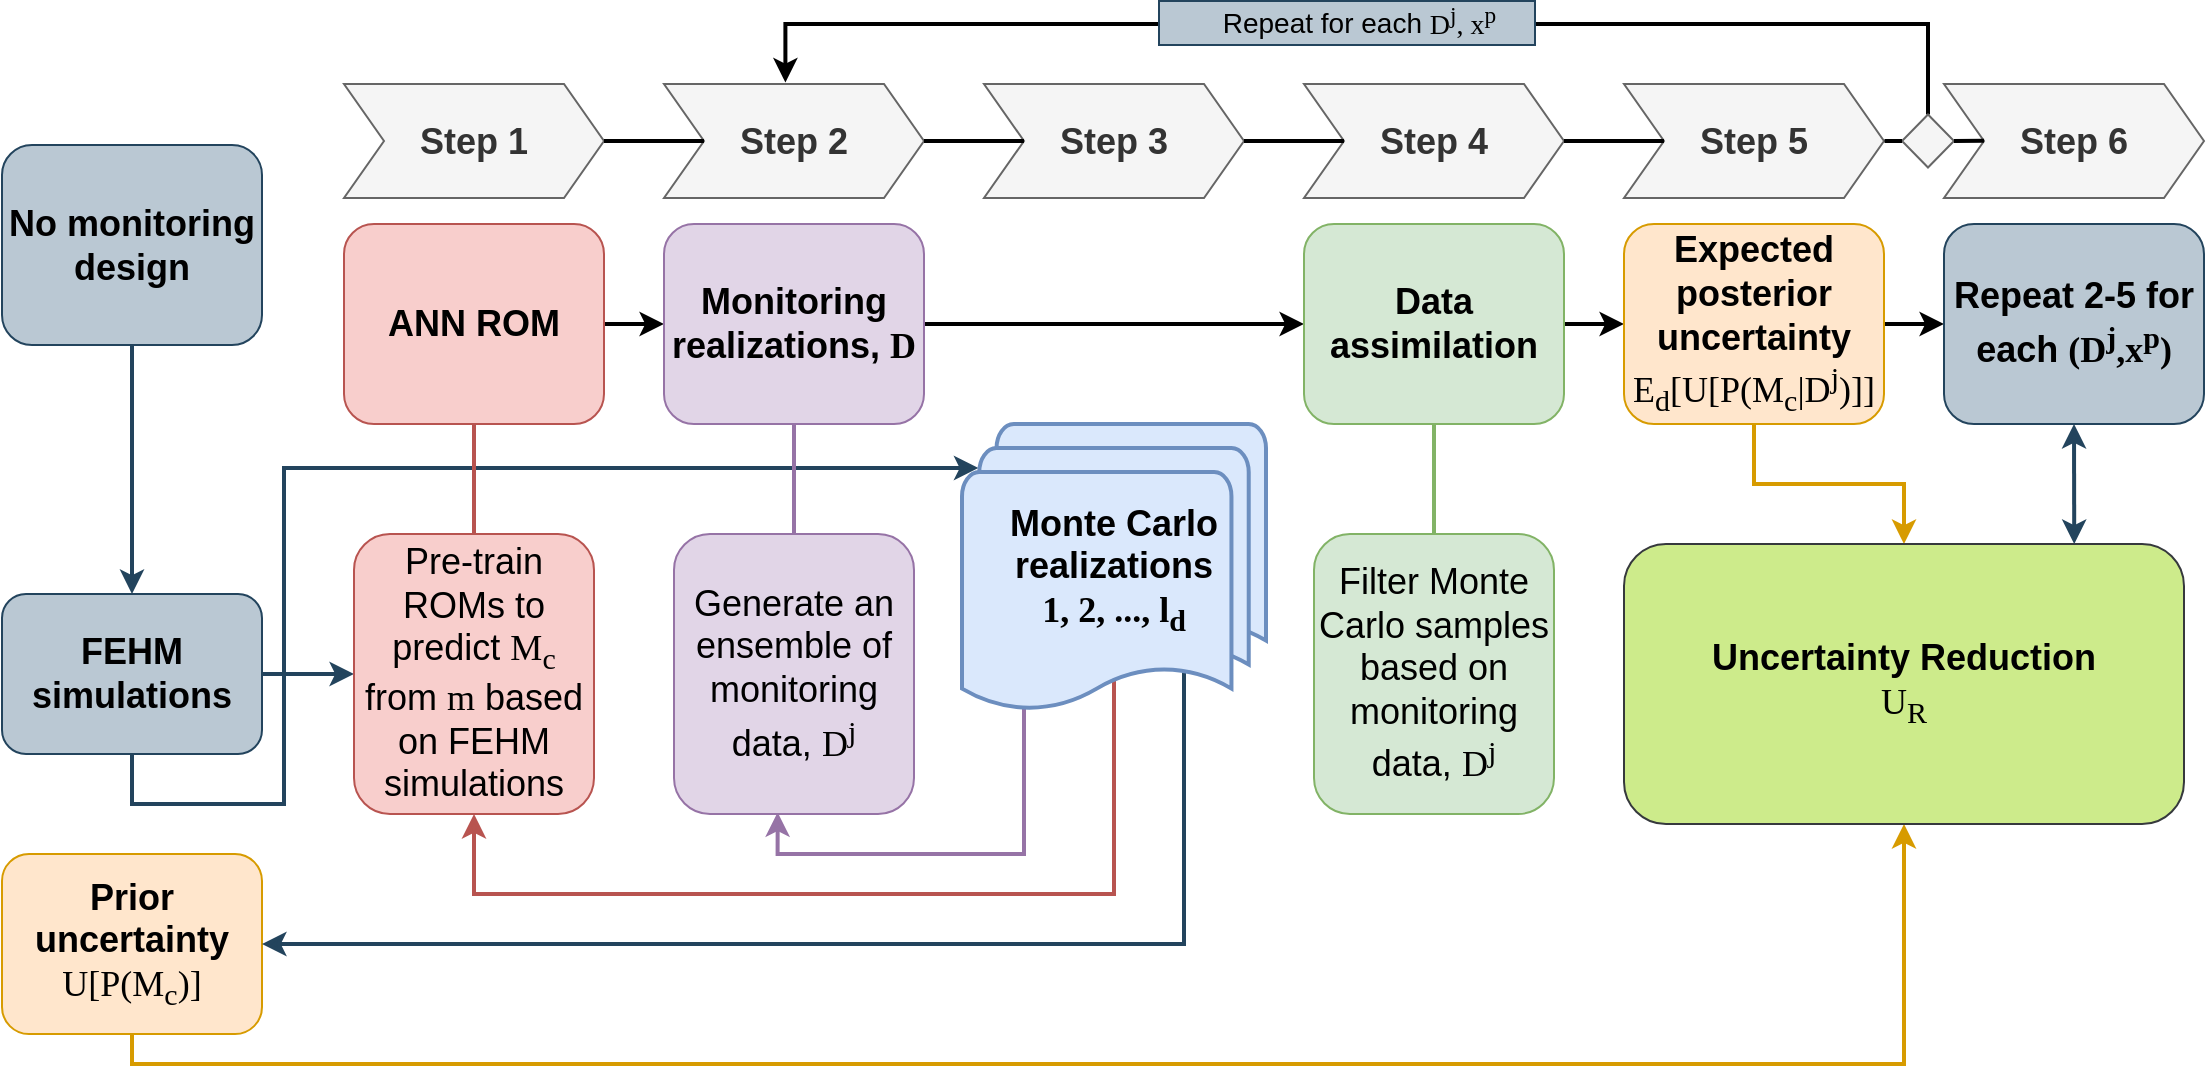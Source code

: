 <mxfile version="21.6.6" type="device" pages="2">
  <diagram name="Page-1" id="VRzMmlVR9n4cO8AVNFfp">
    <mxGraphModel dx="1156" dy="802" grid="1" gridSize="10" guides="1" tooltips="1" connect="1" arrows="1" fold="1" page="1" pageScale="1" pageWidth="850" pageHeight="1100" math="0" shadow="0">
      <root>
        <mxCell id="0" />
        <mxCell id="1" parent="0" />
        <mxCell id="aoP2i6qUosu2Ei9DeixX-9" value="Step 1" style="shape=step;perimeter=stepPerimeter;fixedSize=1;points=[];whiteSpace=wrap;html=1;fontStyle=1;fontSize=18;fillColor=#f5f5f5;fontColor=#333333;strokeColor=#666666;align=center;verticalAlign=middle;labelBackgroundColor=none;labelBorderColor=none;" vertex="1" parent="1">
          <mxGeometry x="240" y="210" width="130" height="57" as="geometry" />
        </mxCell>
        <mxCell id="aoP2i6qUosu2Ei9DeixX-10" value="Step 2" style="shape=step;perimeter=stepPerimeter;fixedSize=1;points=[];whiteSpace=wrap;html=1;fontStyle=1;fontSize=18;fillColor=#f5f5f5;fontColor=#333333;strokeColor=#666666;align=center;verticalAlign=middle;labelBackgroundColor=none;labelBorderColor=none;" vertex="1" parent="1">
          <mxGeometry x="400" y="210" width="130" height="57" as="geometry" />
        </mxCell>
        <mxCell id="aoP2i6qUosu2Ei9DeixX-11" value="Step 3" style="shape=step;perimeter=stepPerimeter;fixedSize=1;points=[];whiteSpace=wrap;html=1;fontStyle=1;fontSize=18;fillColor=#f5f5f5;fontColor=#333333;strokeColor=#666666;align=center;verticalAlign=middle;labelBackgroundColor=none;labelBorderColor=none;" vertex="1" parent="1">
          <mxGeometry x="560" y="210" width="130" height="57" as="geometry" />
        </mxCell>
        <mxCell id="aoP2i6qUosu2Ei9DeixX-12" value="Step 4" style="shape=step;perimeter=stepPerimeter;fixedSize=1;points=[];whiteSpace=wrap;html=1;fontStyle=1;fontSize=18;fillColor=#f5f5f5;fontColor=#333333;strokeColor=#666666;align=center;verticalAlign=middle;labelBackgroundColor=none;labelBorderColor=none;" vertex="1" parent="1">
          <mxGeometry x="720" y="210" width="130" height="57" as="geometry" />
        </mxCell>
        <mxCell id="aoP2i6qUosu2Ei9DeixX-13" value="Step 5" style="shape=step;perimeter=stepPerimeter;fixedSize=1;points=[];whiteSpace=wrap;html=1;fontStyle=1;fontSize=18;fillColor=#f5f5f5;fontColor=#333333;strokeColor=#666666;align=center;verticalAlign=middle;labelBackgroundColor=none;labelBorderColor=none;" vertex="1" parent="1">
          <mxGeometry x="880" y="210" width="130" height="57" as="geometry" />
        </mxCell>
        <mxCell id="aoP2i6qUosu2Ei9DeixX-14" value="Step 6" style="shape=step;perimeter=stepPerimeter;fixedSize=1;points=[];whiteSpace=wrap;html=1;fontStyle=1;fontSize=18;fillColor=#f5f5f5;fontColor=#333333;strokeColor=#666666;align=center;verticalAlign=middle;labelBackgroundColor=none;labelBorderColor=none;" vertex="1" parent="1">
          <mxGeometry x="1040" y="210" width="130" height="57" as="geometry" />
        </mxCell>
        <mxCell id="aoP2i6qUosu2Ei9DeixX-30" style="edgeStyle=orthogonalEdgeStyle;rounded=0;orthogonalLoop=1;jettySize=auto;html=1;exitX=0.5;exitY=1;exitDx=0;exitDy=0;entryX=0.5;entryY=0;entryDx=0;entryDy=0;strokeWidth=2;fillColor=#bac8d3;strokeColor=#23445d;align=center;verticalAlign=middle;labelBackgroundColor=none;labelBorderColor=none;" edge="1" parent="1" source="aoP2i6qUosu2Ei9DeixX-16" target="aoP2i6qUosu2Ei9DeixX-27">
          <mxGeometry relative="1" as="geometry" />
        </mxCell>
        <mxCell id="aoP2i6qUosu2Ei9DeixX-16" value="No monitoring design" style="rounded=1;whiteSpace=wrap;html=1;fontSize=18;fillColor=#bac8d3;strokeColor=#23445d;fontStyle=1;align=center;verticalAlign=middle;labelBackgroundColor=none;labelBorderColor=none;" vertex="1" parent="1">
          <mxGeometry x="69" y="240.5" width="130" height="100" as="geometry" />
        </mxCell>
        <mxCell id="aoP2i6qUosu2Ei9DeixX-23" style="edgeStyle=orthogonalEdgeStyle;rounded=0;orthogonalLoop=1;jettySize=auto;html=1;exitX=1;exitY=0.5;exitDx=0;exitDy=0;entryX=0;entryY=0.5;entryDx=0;entryDy=0;strokeWidth=2;align=center;verticalAlign=middle;labelBackgroundColor=none;labelBorderColor=none;" edge="1" parent="1" source="aoP2i6qUosu2Ei9DeixX-18" target="aoP2i6qUosu2Ei9DeixX-19">
          <mxGeometry relative="1" as="geometry" />
        </mxCell>
        <mxCell id="aoP2i6qUosu2Ei9DeixX-18" value="ANN ROM" style="rounded=1;whiteSpace=wrap;html=1;fontSize=18;fillColor=#f8cecc;strokeColor=#b85450;fontStyle=1;align=center;verticalAlign=middle;labelBackgroundColor=none;labelBorderColor=none;" vertex="1" parent="1">
          <mxGeometry x="240" y="280" width="130" height="100" as="geometry" />
        </mxCell>
        <mxCell id="aoP2i6qUosu2Ei9DeixX-24" style="edgeStyle=orthogonalEdgeStyle;rounded=0;orthogonalLoop=1;jettySize=auto;html=1;exitX=1;exitY=0.5;exitDx=0;exitDy=0;entryX=0;entryY=0.5;entryDx=0;entryDy=0;strokeWidth=2;align=center;verticalAlign=middle;labelBackgroundColor=none;labelBorderColor=none;" edge="1" parent="1" source="aoP2i6qUosu2Ei9DeixX-19" target="aoP2i6qUosu2Ei9DeixX-20">
          <mxGeometry relative="1" as="geometry" />
        </mxCell>
        <mxCell id="aoP2i6qUosu2Ei9DeixX-19" value="Monitoring realizations, &lt;font face=&quot;Garamond&quot;&gt;D&lt;/font&gt;" style="rounded=1;whiteSpace=wrap;html=1;fontSize=18;fillColor=#e1d5e7;strokeColor=#9673a6;fontStyle=1;align=center;verticalAlign=middle;labelBackgroundColor=none;labelBorderColor=none;" vertex="1" parent="1">
          <mxGeometry x="400" y="280" width="130" height="100" as="geometry" />
        </mxCell>
        <mxCell id="aoP2i6qUosu2Ei9DeixX-25" style="edgeStyle=orthogonalEdgeStyle;rounded=0;orthogonalLoop=1;jettySize=auto;html=1;exitX=1;exitY=0.5;exitDx=0;exitDy=0;entryX=0;entryY=0.5;entryDx=0;entryDy=0;strokeWidth=2;align=center;verticalAlign=middle;labelBackgroundColor=none;labelBorderColor=none;" edge="1" parent="1" source="aoP2i6qUosu2Ei9DeixX-20" target="aoP2i6qUosu2Ei9DeixX-21">
          <mxGeometry relative="1" as="geometry" />
        </mxCell>
        <mxCell id="aoP2i6qUosu2Ei9DeixX-20" value="Data assimilation" style="rounded=1;whiteSpace=wrap;html=1;fontSize=18;fillColor=#d5e8d4;strokeColor=#82b366;fontStyle=1;align=center;verticalAlign=middle;labelBackgroundColor=none;labelBorderColor=none;" vertex="1" parent="1">
          <mxGeometry x="720" y="280" width="130" height="100" as="geometry" />
        </mxCell>
        <mxCell id="aoP2i6qUosu2Ei9DeixX-26" style="edgeStyle=orthogonalEdgeStyle;rounded=0;orthogonalLoop=1;jettySize=auto;html=1;exitX=1;exitY=0.5;exitDx=0;exitDy=0;entryX=0;entryY=0.5;entryDx=0;entryDy=0;strokeWidth=2;align=center;verticalAlign=middle;labelBackgroundColor=none;labelBorderColor=none;" edge="1" parent="1" source="aoP2i6qUosu2Ei9DeixX-21" target="aoP2i6qUosu2Ei9DeixX-22">
          <mxGeometry relative="1" as="geometry" />
        </mxCell>
        <mxCell id="aoP2i6qUosu2Ei9DeixX-38" style="edgeStyle=orthogonalEdgeStyle;rounded=0;orthogonalLoop=1;jettySize=auto;html=1;exitX=0.5;exitY=1;exitDx=0;exitDy=0;entryX=0.5;entryY=0;entryDx=0;entryDy=0;strokeWidth=2;fillColor=#ffe6cc;strokeColor=#d79b00;align=center;verticalAlign=middle;labelBackgroundColor=none;labelBorderColor=none;" edge="1" parent="1" source="aoP2i6qUosu2Ei9DeixX-21" target="aoP2i6qUosu2Ei9DeixX-29">
          <mxGeometry relative="1" as="geometry">
            <mxPoint x="945" y="415" as="sourcePoint" />
          </mxGeometry>
        </mxCell>
        <mxCell id="aoP2i6qUosu2Ei9DeixX-21" value="Expected posterior uncertainty&lt;br&gt;&lt;span style=&quot;font-weight: normal;&quot;&gt;&lt;font face=&quot;Garamond&quot;&gt;E&lt;sub&gt;d&lt;/sub&gt;[U[P(M&lt;sub&gt;c&lt;/sub&gt;|D&lt;sup&gt;j&lt;/sup&gt;)]]&lt;/font&gt;&lt;/span&gt;" style="rounded=1;whiteSpace=wrap;html=1;fontSize=18;fillColor=#ffe6cc;strokeColor=#d79b00;fontStyle=1;align=center;verticalAlign=middle;labelBackgroundColor=none;labelBorderColor=none;" vertex="1" parent="1">
          <mxGeometry x="880" y="280" width="130" height="100" as="geometry" />
        </mxCell>
        <mxCell id="aoP2i6qUosu2Ei9DeixX-22" value="Repeat 2-5 for each &lt;font face=&quot;Garamond&quot;&gt;(D&lt;sup&gt;j&lt;/sup&gt;,x&lt;sup&gt;p&lt;/sup&gt;)&lt;/font&gt;" style="rounded=1;whiteSpace=wrap;html=1;fontSize=18;fillColor=#bac8d3;strokeColor=#23445d;fontStyle=1;align=center;verticalAlign=middle;labelBackgroundColor=none;labelBorderColor=none;" vertex="1" parent="1">
          <mxGeometry x="1040" y="280" width="130" height="100" as="geometry" />
        </mxCell>
        <mxCell id="aoP2i6qUosu2Ei9DeixX-67" style="edgeStyle=orthogonalEdgeStyle;rounded=0;orthogonalLoop=1;jettySize=auto;html=1;exitX=0.5;exitY=1;exitDx=0;exitDy=0;strokeWidth=2;fillColor=#bac8d3;strokeColor=#23445d;entryX=0.054;entryY=0.152;entryDx=0;entryDy=0;entryPerimeter=0;" edge="1" parent="1" source="aoP2i6qUosu2Ei9DeixX-27" target="aoP2i6qUosu2Ei9DeixX-31">
          <mxGeometry relative="1" as="geometry">
            <Array as="points">
              <mxPoint x="134" y="570" />
              <mxPoint x="210" y="570" />
              <mxPoint x="210" y="402" />
            </Array>
          </mxGeometry>
        </mxCell>
        <mxCell id="aoP2i6qUosu2Ei9DeixX-49" style="edgeStyle=orthogonalEdgeStyle;rounded=0;orthogonalLoop=1;jettySize=auto;html=1;exitX=1;exitY=0.5;exitDx=0;exitDy=0;entryX=0;entryY=0.5;entryDx=0;entryDy=0;strokeWidth=2;fillColor=#bac8d3;strokeColor=#23445d;align=center;verticalAlign=middle;labelBackgroundColor=none;labelBorderColor=none;" edge="1" parent="1" source="aoP2i6qUosu2Ei9DeixX-27" target="aoP2i6qUosu2Ei9DeixX-32">
          <mxGeometry relative="1" as="geometry" />
        </mxCell>
        <mxCell id="aoP2i6qUosu2Ei9DeixX-27" value="FEHM simulations" style="rounded=1;whiteSpace=wrap;html=1;fontSize=18;fillColor=#bac8d3;strokeColor=#23445d;fontStyle=1;align=center;verticalAlign=middle;labelBackgroundColor=none;labelBorderColor=none;" vertex="1" parent="1">
          <mxGeometry x="69" y="465" width="130" height="80" as="geometry" />
        </mxCell>
        <mxCell id="aoP2i6qUosu2Ei9DeixX-62" style="edgeStyle=orthogonalEdgeStyle;rounded=0;orthogonalLoop=1;jettySize=auto;html=1;exitX=0.5;exitY=1;exitDx=0;exitDy=0;entryX=0.5;entryY=1;entryDx=0;entryDy=0;fillColor=#ffe6cc;strokeColor=#d79b00;strokeWidth=2;" edge="1" parent="1" source="aoP2i6qUosu2Ei9DeixX-28" target="aoP2i6qUosu2Ei9DeixX-29">
          <mxGeometry relative="1" as="geometry">
            <Array as="points">
              <mxPoint x="134" y="700" />
              <mxPoint x="1020" y="700" />
            </Array>
          </mxGeometry>
        </mxCell>
        <mxCell id="aoP2i6qUosu2Ei9DeixX-28" value="Prior uncertainty&lt;br&gt;&lt;span style=&quot;font-weight: normal;&quot;&gt;&lt;font face=&quot;Garamond&quot;&gt;U[P(M&lt;sub&gt;c&lt;/sub&gt;)]&lt;/font&gt;&lt;/span&gt;" style="rounded=1;whiteSpace=wrap;html=1;fontSize=18;fillColor=#ffe6cc;strokeColor=#d79b00;fontStyle=1;align=center;verticalAlign=middle;labelBackgroundColor=none;labelBorderColor=none;" vertex="1" parent="1">
          <mxGeometry x="69" y="595" width="130" height="90" as="geometry" />
        </mxCell>
        <mxCell id="aoP2i6qUosu2Ei9DeixX-29" value="Uncertainty Reduction&lt;br&gt;&lt;span style=&quot;font-weight: normal;&quot;&gt;&lt;font face=&quot;Garamond&quot;&gt;U&lt;sub&gt;R&lt;/sub&gt;&lt;/font&gt;&lt;/span&gt;" style="rounded=1;whiteSpace=wrap;html=1;fontSize=18;fillColor=#cdeb8b;strokeColor=#36393d;fontStyle=1;align=center;verticalAlign=middle;labelBackgroundColor=none;labelBorderColor=none;" vertex="1" parent="1">
          <mxGeometry x="880" y="440" width="280" height="140" as="geometry" />
        </mxCell>
        <mxCell id="aoP2i6qUosu2Ei9DeixX-55" style="edgeStyle=orthogonalEdgeStyle;rounded=0;orthogonalLoop=1;jettySize=auto;html=1;exitX=0.5;exitY=0.88;exitDx=0;exitDy=0;exitPerimeter=0;strokeWidth=2;fillColor=#bac8d3;strokeColor=#23445d;align=center;verticalAlign=middle;labelBackgroundColor=none;labelBorderColor=none;entryX=1;entryY=0.5;entryDx=0;entryDy=0;" edge="1" parent="1" source="aoP2i6qUosu2Ei9DeixX-31" target="aoP2i6qUosu2Ei9DeixX-28">
          <mxGeometry relative="1" as="geometry">
            <mxPoint x="210" y="615" as="targetPoint" />
            <Array as="points">
              <mxPoint x="625" y="490" />
              <mxPoint x="660" y="490" />
              <mxPoint x="660" y="640" />
            </Array>
          </mxGeometry>
        </mxCell>
        <mxCell id="aoP2i6qUosu2Ei9DeixX-64" style="edgeStyle=orthogonalEdgeStyle;rounded=0;orthogonalLoop=1;jettySize=auto;html=1;exitX=0.5;exitY=0.88;exitDx=0;exitDy=0;exitPerimeter=0;entryX=0.5;entryY=1;entryDx=0;entryDy=0;fillColor=#f8cecc;strokeColor=#b85450;strokeWidth=2;" edge="1" parent="1" source="aoP2i6qUosu2Ei9DeixX-31" target="aoP2i6qUosu2Ei9DeixX-32">
          <mxGeometry relative="1" as="geometry">
            <Array as="points">
              <mxPoint x="625" y="615" />
              <mxPoint x="305" y="615" />
            </Array>
          </mxGeometry>
        </mxCell>
        <mxCell id="aoP2i6qUosu2Ei9DeixX-74" style="edgeStyle=orthogonalEdgeStyle;rounded=0;orthogonalLoop=1;jettySize=auto;html=1;exitX=0.5;exitY=0.88;exitDx=0;exitDy=0;exitPerimeter=0;entryX=0.432;entryY=0.994;entryDx=0;entryDy=0;entryPerimeter=0;strokeWidth=2;fillColor=#e1d5e7;strokeColor=#9673a6;" edge="1" parent="1" source="aoP2i6qUosu2Ei9DeixX-31" target="aoP2i6qUosu2Ei9DeixX-33">
          <mxGeometry relative="1" as="geometry">
            <Array as="points">
              <mxPoint x="580" y="508" />
              <mxPoint x="580" y="595" />
              <mxPoint x="457" y="595" />
            </Array>
          </mxGeometry>
        </mxCell>
        <mxCell id="aoP2i6qUosu2Ei9DeixX-31" value="Monte Carlo realizations&lt;br style=&quot;font-size: 18px;&quot;&gt;&lt;font face=&quot;Garamond&quot;&gt;1, 2, ..., l&lt;sub&gt;d&lt;/sub&gt;&lt;/font&gt;" style="strokeWidth=2;html=1;shape=mxgraph.flowchart.multi-document;whiteSpace=wrap;fillColor=#dae8fc;strokeColor=#6c8ebf;fontStyle=1;fontSize=18;align=center;verticalAlign=middle;labelBackgroundColor=none;labelBorderColor=none;" vertex="1" parent="1">
          <mxGeometry x="549" y="380" width="152" height="145" as="geometry" />
        </mxCell>
        <mxCell id="aoP2i6qUosu2Ei9DeixX-32" value="Pre-train ROMs to predict &lt;font face=&quot;Garamond&quot;&gt;M&lt;sub&gt;c&lt;/sub&gt;&lt;/font&gt; from &lt;font face=&quot;Garamond&quot;&gt;m&lt;/font&gt; based on FEHM simulations" style="rounded=1;whiteSpace=wrap;html=1;fontSize=18;fillColor=#f8cecc;strokeColor=#b85450;fontStyle=0;align=center;verticalAlign=middle;labelBackgroundColor=none;labelBorderColor=none;" vertex="1" parent="1">
          <mxGeometry x="245" y="435" width="120" height="140" as="geometry" />
        </mxCell>
        <mxCell id="aoP2i6qUosu2Ei9DeixX-33" value="Generate an ensemble of monitoring data, &lt;font face=&quot;Garamond&quot;&gt;D&lt;sup&gt;j&lt;/sup&gt;&lt;/font&gt;" style="rounded=1;whiteSpace=wrap;html=1;fontSize=18;fillColor=#e1d5e7;strokeColor=#9673a6;fontStyle=0;align=center;verticalAlign=middle;labelBackgroundColor=none;labelBorderColor=none;" vertex="1" parent="1">
          <mxGeometry x="405" y="435" width="120" height="140" as="geometry" />
        </mxCell>
        <mxCell id="aoP2i6qUosu2Ei9DeixX-34" value="Filter Monte Carlo samples based on monitoring data, &lt;font face=&quot;Garamond&quot;&gt;D&lt;sup&gt;j&lt;/sup&gt;&lt;/font&gt;" style="rounded=1;whiteSpace=wrap;html=1;fontSize=18;fillColor=#d5e8d4;strokeColor=#82b366;fontStyle=0;align=center;verticalAlign=middle;labelBackgroundColor=none;labelBorderColor=none;" vertex="1" parent="1">
          <mxGeometry x="725" y="435" width="120" height="140" as="geometry" />
        </mxCell>
        <mxCell id="aoP2i6qUosu2Ei9DeixX-44" value="" style="endArrow=none;html=1;rounded=0;entryX=0.5;entryY=1;entryDx=0;entryDy=0;exitX=0.5;exitY=0;exitDx=0;exitDy=0;strokeWidth=2;fillColor=#f8cecc;strokeColor=#b85450;align=center;verticalAlign=middle;labelBackgroundColor=none;labelBorderColor=none;" edge="1" parent="1" source="aoP2i6qUosu2Ei9DeixX-32" target="aoP2i6qUosu2Ei9DeixX-18">
          <mxGeometry width="50" height="50" relative="1" as="geometry">
            <mxPoint x="590" y="595" as="sourcePoint" />
            <mxPoint x="305" y="415" as="targetPoint" />
          </mxGeometry>
        </mxCell>
        <mxCell id="aoP2i6qUosu2Ei9DeixX-45" value="" style="endArrow=none;html=1;rounded=0;entryX=0.5;entryY=1;entryDx=0;entryDy=0;exitX=0.5;exitY=0;exitDx=0;exitDy=0;strokeWidth=2;fillColor=#e1d5e7;strokeColor=#9673a6;align=center;verticalAlign=middle;labelBackgroundColor=none;labelBorderColor=none;" edge="1" parent="1" source="aoP2i6qUosu2Ei9DeixX-33" target="aoP2i6qUosu2Ei9DeixX-19">
          <mxGeometry width="50" height="50" relative="1" as="geometry">
            <mxPoint x="310" y="445" as="sourcePoint" />
            <mxPoint x="465" y="415" as="targetPoint" />
          </mxGeometry>
        </mxCell>
        <mxCell id="aoP2i6qUosu2Ei9DeixX-46" value="" style="endArrow=none;html=1;rounded=0;entryX=0.5;entryY=1;entryDx=0;entryDy=0;exitX=0.5;exitY=0;exitDx=0;exitDy=0;strokeWidth=2;fillColor=#d5e8d4;strokeColor=#82b366;align=center;verticalAlign=middle;labelBackgroundColor=none;labelBorderColor=none;" edge="1" parent="1" source="aoP2i6qUosu2Ei9DeixX-34" target="aoP2i6qUosu2Ei9DeixX-20">
          <mxGeometry width="50" height="50" relative="1" as="geometry">
            <mxPoint x="320" y="455" as="sourcePoint" />
            <mxPoint x="785" y="415" as="targetPoint" />
          </mxGeometry>
        </mxCell>
        <mxCell id="aoP2i6qUosu2Ei9DeixX-56" value="" style="line;strokeWidth=2;html=1;" vertex="1" parent="1">
          <mxGeometry x="370" y="233.5" width="50" height="10" as="geometry" />
        </mxCell>
        <mxCell id="aoP2i6qUosu2Ei9DeixX-57" value="" style="line;strokeWidth=2;html=1;" vertex="1" parent="1">
          <mxGeometry x="530" y="233.5" width="50" height="10" as="geometry" />
        </mxCell>
        <mxCell id="aoP2i6qUosu2Ei9DeixX-58" value="" style="line;strokeWidth=2;html=1;" vertex="1" parent="1">
          <mxGeometry x="690" y="233.5" width="50" height="10" as="geometry" />
        </mxCell>
        <mxCell id="aoP2i6qUosu2Ei9DeixX-59" value="" style="line;strokeWidth=2;html=1;" vertex="1" parent="1">
          <mxGeometry x="850" y="233.5" width="50" height="10" as="geometry" />
        </mxCell>
        <mxCell id="aoP2i6qUosu2Ei9DeixX-71" style="edgeStyle=orthogonalEdgeStyle;rounded=0;orthogonalLoop=1;jettySize=auto;html=1;exitX=0.5;exitY=0;exitDx=0;exitDy=0;entryX=0.467;entryY=-0.013;entryDx=0;entryDy=0;entryPerimeter=0;strokeWidth=2;" edge="1" parent="1" source="aoP2i6qUosu2Ei9DeixX-68" target="aoP2i6qUosu2Ei9DeixX-10">
          <mxGeometry relative="1" as="geometry">
            <Array as="points">
              <mxPoint x="1032" y="180" />
              <mxPoint x="461" y="180" />
            </Array>
          </mxGeometry>
        </mxCell>
        <mxCell id="aoP2i6qUosu2Ei9DeixX-80" value="&lt;span style=&quot;white-space: pre;&quot;&gt;&#x9;&lt;/span&gt;Repeat for each &lt;font face=&quot;Garamond&quot;&gt;D&lt;sup&gt;j&lt;/sup&gt;, x&lt;sup&gt;p&lt;span style=&quot;white-space: pre;&quot;&gt;&#x9;&lt;/span&gt;&lt;/sup&gt;&lt;/font&gt;" style="edgeLabel;html=1;align=center;verticalAlign=middle;resizable=0;points=[];fontSize=14;labelBorderColor=#23445D;labelBackgroundColor=#BAC8D3;" vertex="1" connectable="0" parent="aoP2i6qUosu2Ei9DeixX-71">
          <mxGeometry x="0.044" y="-1" relative="1" as="geometry">
            <mxPoint as="offset" />
          </mxGeometry>
        </mxCell>
        <mxCell id="aoP2i6qUosu2Ei9DeixX-68" value="" style="rhombus;whiteSpace=wrap;html=1;fillColor=#f5f5f5;fontColor=#333333;strokeColor=#666666;" vertex="1" parent="1">
          <mxGeometry x="1019" y="225.25" width="26" height="26.5" as="geometry" />
        </mxCell>
        <mxCell id="aoP2i6qUosu2Ei9DeixX-72" value="" style="endArrow=none;html=1;rounded=0;entryX=1.002;entryY=0.5;entryDx=0;entryDy=0;entryPerimeter=0;exitX=0;exitY=0.5;exitDx=0;exitDy=0;strokeWidth=2;" edge="1" parent="1" source="aoP2i6qUosu2Ei9DeixX-68" target="aoP2i6qUosu2Ei9DeixX-13">
          <mxGeometry width="50" height="50" relative="1" as="geometry">
            <mxPoint x="980" y="280" as="sourcePoint" />
            <mxPoint x="1030" y="230" as="targetPoint" />
          </mxGeometry>
        </mxCell>
        <mxCell id="aoP2i6qUosu2Ei9DeixX-73" value="" style="endArrow=none;html=1;rounded=0;entryX=1;entryY=0.5;entryDx=0;entryDy=0;exitX=0.154;exitY=0.498;exitDx=0;exitDy=0;exitPerimeter=0;strokeWidth=2;" edge="1" parent="1" source="aoP2i6qUosu2Ei9DeixX-14" target="aoP2i6qUosu2Ei9DeixX-68">
          <mxGeometry width="50" height="50" relative="1" as="geometry">
            <mxPoint x="1028" y="249" as="sourcePoint" />
            <mxPoint x="1020" y="248" as="targetPoint" />
          </mxGeometry>
        </mxCell>
        <mxCell id="aoP2i6qUosu2Ei9DeixX-83" value="" style="endArrow=classic;startArrow=classic;html=1;rounded=0;entryX=0.5;entryY=1;entryDx=0;entryDy=0;exitX=0.804;exitY=0;exitDx=0;exitDy=0;exitPerimeter=0;fillColor=#bac8d3;strokeColor=#23445d;strokeWidth=2;" edge="1" parent="1" source="aoP2i6qUosu2Ei9DeixX-29" target="aoP2i6qUosu2Ei9DeixX-22">
          <mxGeometry width="50" height="50" relative="1" as="geometry">
            <mxPoint x="580" y="400" as="sourcePoint" />
            <mxPoint x="630" y="350" as="targetPoint" />
          </mxGeometry>
        </mxCell>
      </root>
    </mxGraphModel>
  </diagram>
  <diagram id="3IzdVcKgZM5AJNRon12f" name="Page-2">
    <mxGraphModel dx="1560" dy="1083" grid="1" gridSize="10" guides="1" tooltips="1" connect="1" arrows="1" fold="1" page="1" pageScale="1" pageWidth="850" pageHeight="1100" math="0" shadow="0">
      <root>
        <mxCell id="0" />
        <mxCell id="1" parent="0" />
      </root>
    </mxGraphModel>
  </diagram>
</mxfile>
